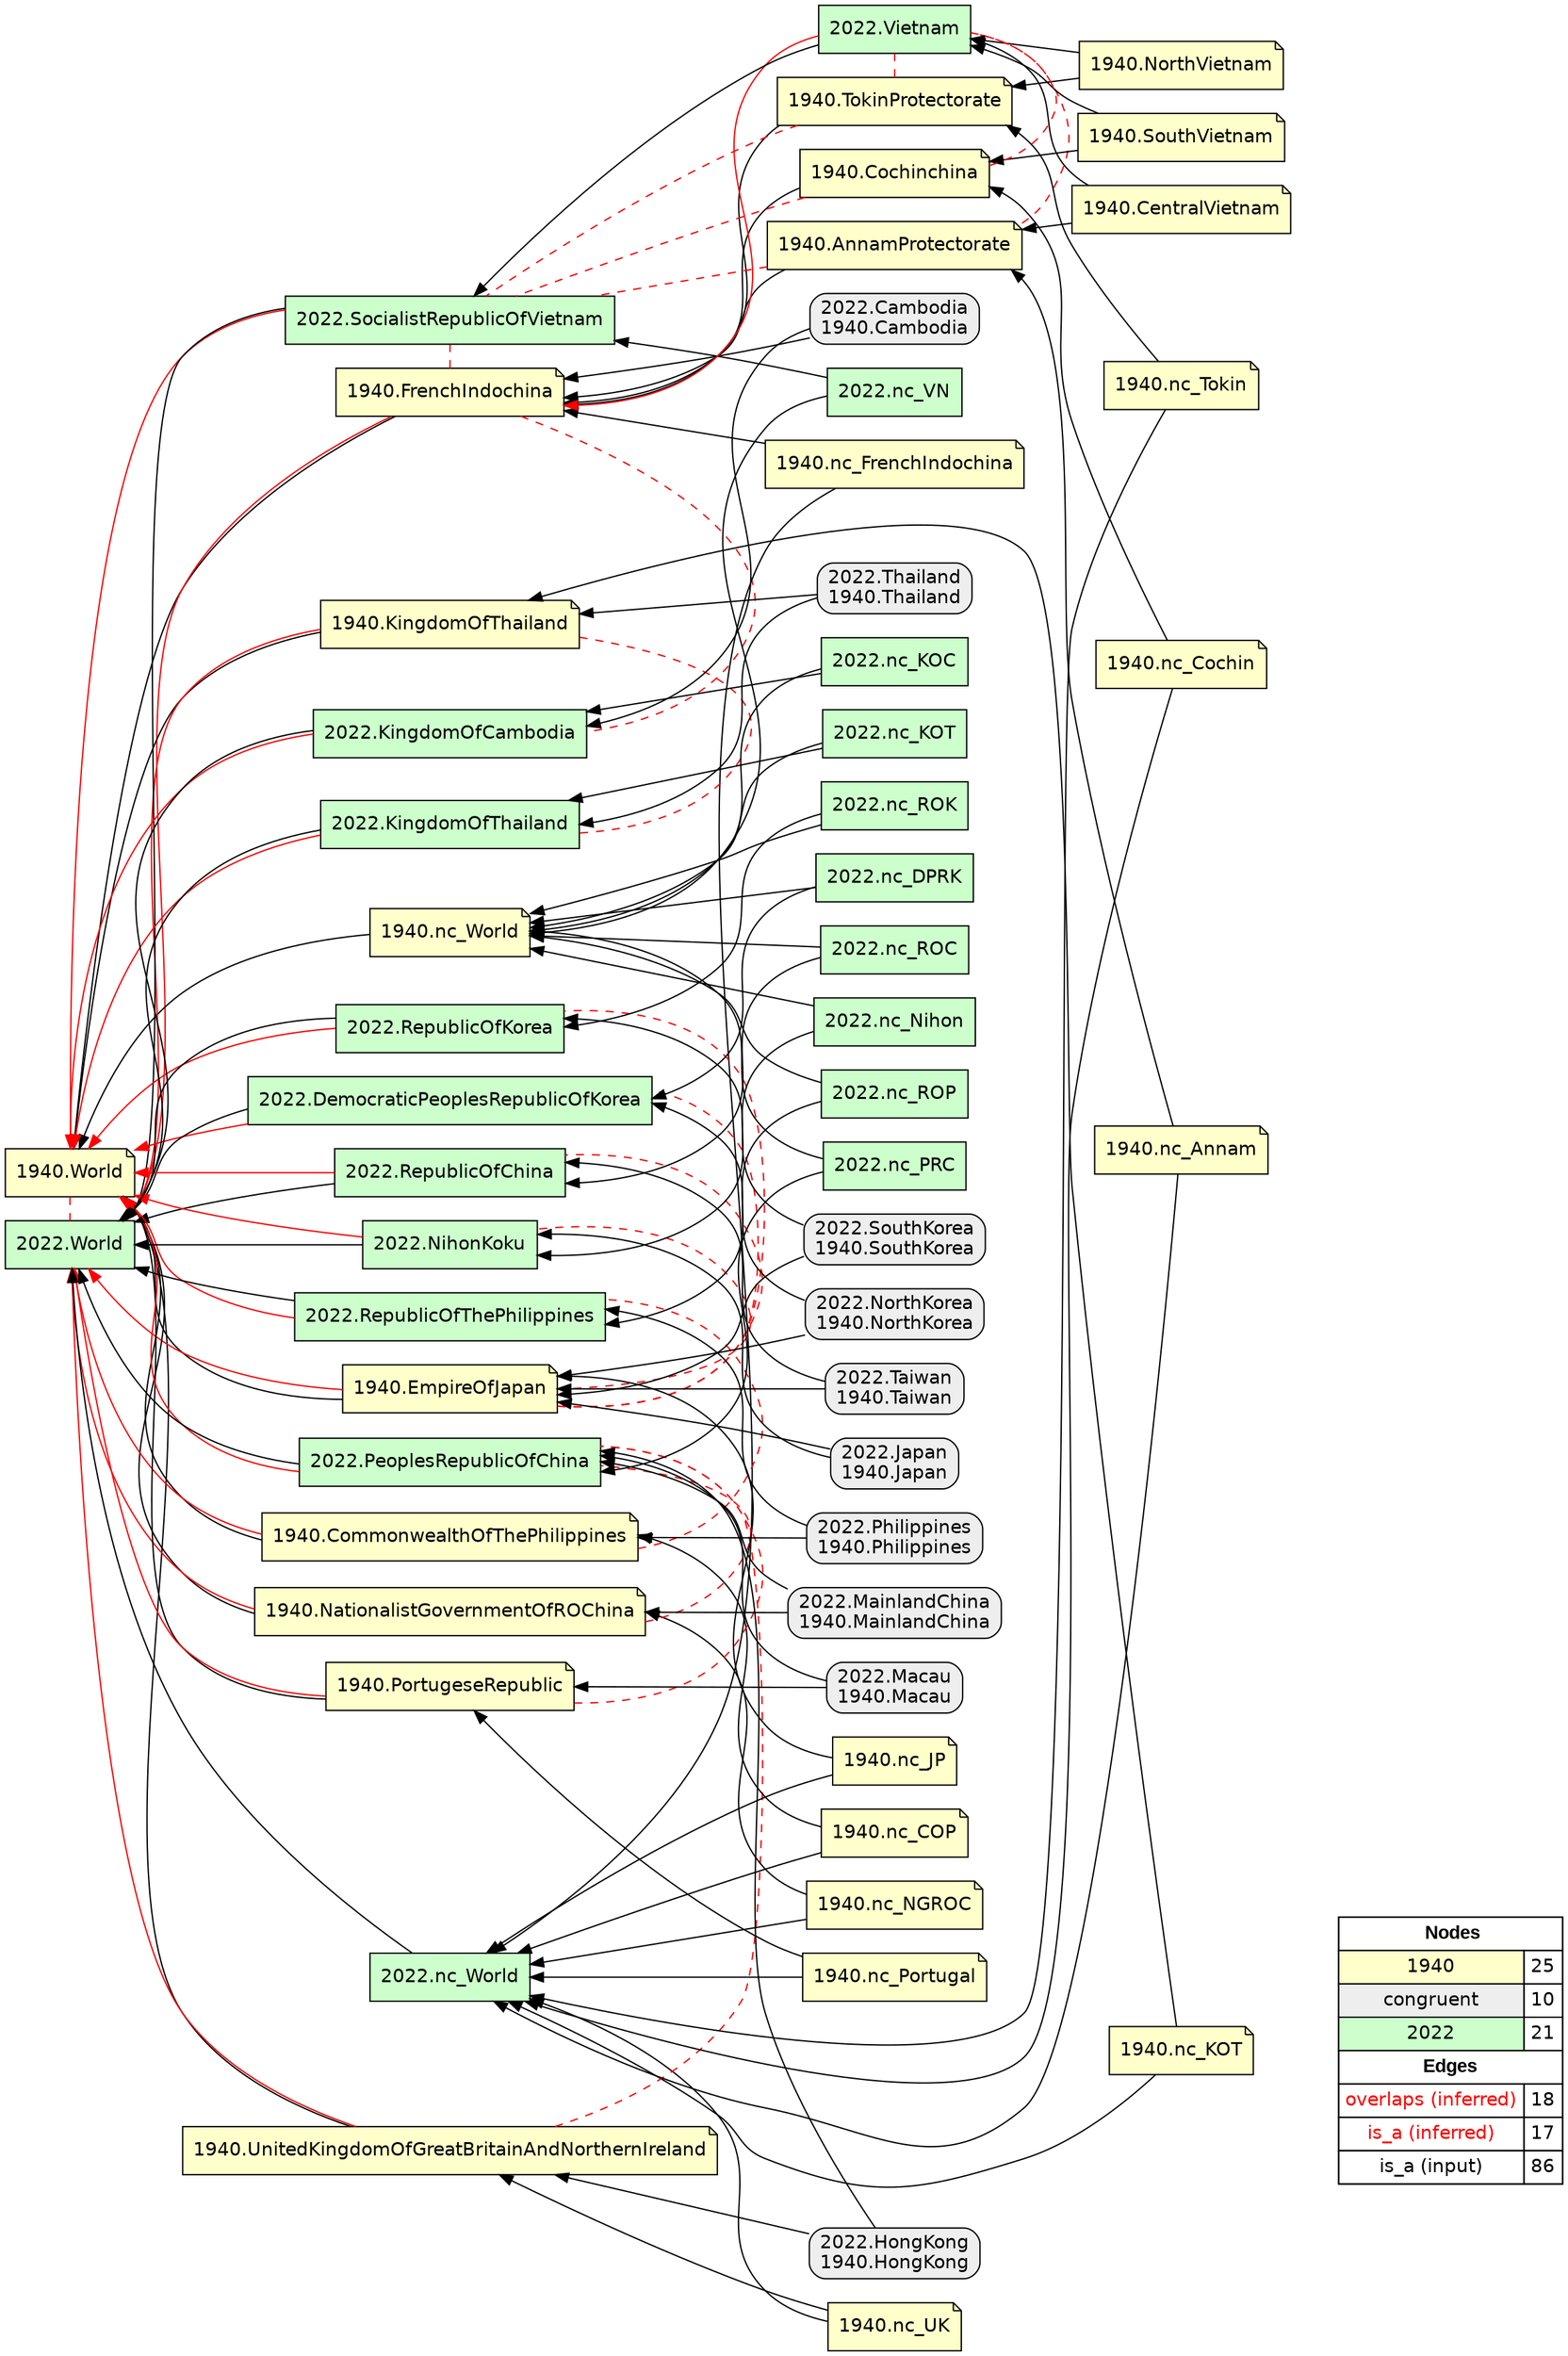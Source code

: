 digraph{
rankdir=RL
node[shape=note style=filled fillcolor="#FFFFCC" fontname="helvetica"] 
"1940.nc_KOT"
"1940.nc_UK"
"1940.TokinProtectorate"
"1940.AnnamProtectorate"
"1940.FrenchIndochina"
"1940.CentralVietnam"
"1940.nc_FrenchIndochina"
"1940.UnitedKingdomOfGreatBritainAndNorthernIreland"
"1940.nc_Tokin"
"1940.nc_World"
"1940.nc_NGROC"
"1940.World"
"1940.nc_Portugal"
"1940.KingdomOfThailand"
"1940.EmpireOfJapan"
"1940.nc_COP"
"1940.SouthVietnam"
"1940.NorthVietnam"
"1940.Cochinchina"
"1940.NationalistGovernmentOfROChina"
"1940.CommonwealthOfThePhilippines"
"1940.nc_Annam"
"1940.PortugeseRepublic"
"1940.nc_Cochin"
"1940.nc_JP"
node[shape=box style="filled,rounded" fillcolor="#EEEEEE" fontname="helvetica"] 
"2022.Taiwan\n1940.Taiwan"
"2022.Japan\n1940.Japan"
"2022.SouthKorea\n1940.SouthKorea"
"2022.Cambodia\n1940.Cambodia"
"2022.Philippines\n1940.Philippines"
"2022.HongKong\n1940.HongKong"
"2022.MainlandChina\n1940.MainlandChina"
"2022.Thailand\n1940.Thailand"
"2022.NorthKorea\n1940.NorthKorea"
"2022.Macau\n1940.Macau"
node[shape=box style=filled fillcolor="#CCFFCC" fontname="helvetica"] 
"2022.nc_Nihon"
"2022.nc_VN"
"2022.SocialistRepublicOfVietnam"
"2022.RepublicOfKorea"
"2022.DemocraticPeoplesRepublicOfKorea"
"2022.nc_World"
"2022.PeoplesRepublicOfChina"
"2022.nc_ROP"
"2022.nc_ROC"
"2022.nc_DPRK"
"2022.RepublicOfChina"
"2022.nc_KOT"
"2022.RepublicOfThePhilippines"
"2022.World"
"2022.Vietnam"
"2022.NihonKoku"
"2022.KingdomOfThailand"
"2022.nc_PRC"
"2022.nc_ROK"
"2022.nc_KOC"
"2022.KingdomOfCambodia"
edge[arrowhead=none style=dashed color="#FF0000" constraint=false penwidth=1]
"1940.EmpireOfJapan" -> "2022.DemocraticPeoplesRepublicOfKorea"
"1940.EmpireOfJapan" -> "2022.RepublicOfKorea"
"1940.EmpireOfJapan" -> "2022.NihonKoku"
"1940.FrenchIndochina" -> "2022.KingdomOfCambodia"
"1940.NationalistGovernmentOfROChina" -> "2022.PeoplesRepublicOfChina"
"1940.Cochinchina" -> "2022.SocialistRepublicOfVietnam"
"1940.KingdomOfThailand" -> "2022.KingdomOfThailand"
"1940.UnitedKingdomOfGreatBritainAndNorthernIreland" -> "2022.PeoplesRepublicOfChina"
"1940.PortugeseRepublic" -> "2022.PeoplesRepublicOfChina"
"1940.CommonwealthOfThePhilippines" -> "2022.RepublicOfThePhilippines"
"1940.AnnamProtectorate" -> "2022.SocialistRepublicOfVietnam"
"1940.AnnamProtectorate" -> "2022.Vietnam"
"1940.TokinProtectorate" -> "2022.SocialistRepublicOfVietnam"
"1940.Cochinchina" -> "2022.Vietnam"
"1940.World" -> "2022.World"
"1940.FrenchIndochina" -> "2022.SocialistRepublicOfVietnam"
"1940.TokinProtectorate" -> "2022.Vietnam"
"1940.EmpireOfJapan" -> "2022.RepublicOfChina"
edge[arrowhead=normal style=dotted color="#000000" constraint=true penwidth=1]
edge[arrowhead=normal style=solid color="#FF0000" constraint=true penwidth=1]
"2022.PeoplesRepublicOfChina" -> "1940.World"
"2022.SocialistRepublicOfVietnam" -> "1940.World"
"1940.CommonwealthOfThePhilippines" -> "2022.World"
"2022.Vietnam" -> "1940.FrenchIndochina"
"1940.UnitedKingdomOfGreatBritainAndNorthernIreland" -> "2022.World"
"2022.NihonKoku" -> "1940.World"
"2022.KingdomOfCambodia" -> "1940.World"
"1940.EmpireOfJapan" -> "2022.World"
"1940.PortugeseRepublic" -> "2022.World"
"2022.DemocraticPeoplesRepublicOfKorea" -> "1940.World"
"1940.KingdomOfThailand" -> "2022.World"
"1940.FrenchIndochina" -> "2022.World"
"2022.KingdomOfThailand" -> "1940.World"
"2022.RepublicOfThePhilippines" -> "1940.World"
"2022.RepublicOfKorea" -> "1940.World"
"1940.NationalistGovernmentOfROChina" -> "2022.World"
"2022.RepublicOfChina" -> "1940.World"
edge[arrowhead=normal style=solid color="#000000" constraint=true penwidth=1]
"2022.nc_ROC" -> "2022.RepublicOfChina"
"2022.nc_ROK" -> "2022.RepublicOfKorea"
"1940.CommonwealthOfThePhilippines" -> "1940.World"
"1940.nc_FrenchIndochina" -> "2022.nc_World"
"2022.RepublicOfKorea" -> "2022.World"
"1940.nc_COP" -> "1940.CommonwealthOfThePhilippines"
"1940.CentralVietnam" -> "1940.AnnamProtectorate"
"1940.nc_NGROC" -> "1940.NationalistGovernmentOfROChina"
"1940.SouthVietnam" -> "2022.Vietnam"
"1940.nc_KOT" -> "2022.nc_World"
"2022.NorthKorea\n1940.NorthKorea" -> "2022.DemocraticPeoplesRepublicOfKorea"
"1940.nc_KOT" -> "1940.KingdomOfThailand"
"1940.nc_NGROC" -> "2022.nc_World"
"2022.nc_ROC" -> "1940.nc_World"
"2022.nc_Nihon" -> "2022.NihonKoku"
"1940.KingdomOfThailand" -> "1940.World"
"2022.Taiwan\n1940.Taiwan" -> "1940.EmpireOfJapan"
"1940.Cochinchina" -> "1940.FrenchIndochina"
"2022.nc_PRC" -> "1940.nc_World"
"2022.MainlandChina\n1940.MainlandChina" -> "1940.NationalistGovernmentOfROChina"
"2022.SocialistRepublicOfVietnam" -> "2022.World"
"1940.nc_JP" -> "2022.nc_World"
"1940.nc_UK" -> "2022.nc_World"
"2022.nc_KOT" -> "2022.KingdomOfThailand"
"2022.HongKong\n1940.HongKong" -> "2022.PeoplesRepublicOfChina"
"1940.UnitedKingdomOfGreatBritainAndNorthernIreland" -> "1940.World"
"1940.AnnamProtectorate" -> "1940.FrenchIndochina"
"2022.RepublicOfChina" -> "2022.World"
"2022.nc_Nihon" -> "1940.nc_World"
"1940.NorthVietnam" -> "1940.TokinProtectorate"
"2022.KingdomOfCambodia" -> "2022.World"
"2022.Cambodia\n1940.Cambodia" -> "2022.KingdomOfCambodia"
"1940.NorthVietnam" -> "2022.Vietnam"
"2022.nc_ROP" -> "1940.nc_World"
"2022.nc_ROK" -> "1940.nc_World"
"1940.CentralVietnam" -> "2022.Vietnam"
"2022.nc_VN" -> "1940.nc_World"
"2022.MainlandChina\n1940.MainlandChina" -> "2022.PeoplesRepublicOfChina"
"1940.nc_UK" -> "1940.UnitedKingdomOfGreatBritainAndNorthernIreland"
"1940.PortugeseRepublic" -> "1940.World"
"1940.nc_Cochin" -> "1940.Cochinchina"
"2022.nc_KOT" -> "1940.nc_World"
"1940.NationalistGovernmentOfROChina" -> "1940.World"
"2022.DemocraticPeoplesRepublicOfKorea" -> "2022.World"
"1940.nc_Tokin" -> "2022.nc_World"
"1940.EmpireOfJapan" -> "1940.World"
"1940.nc_FrenchIndochina" -> "1940.FrenchIndochina"
"1940.nc_Annam" -> "2022.nc_World"
"2022.NihonKoku" -> "2022.World"
"2022.Japan\n1940.Japan" -> "1940.EmpireOfJapan"
"2022.nc_DPRK" -> "2022.DemocraticPeoplesRepublicOfKorea"
"2022.nc_ROP" -> "2022.RepublicOfThePhilippines"
"1940.nc_Cochin" -> "2022.nc_World"
"2022.Macau\n1940.Macau" -> "2022.PeoplesRepublicOfChina"
"2022.NorthKorea\n1940.NorthKorea" -> "1940.EmpireOfJapan"
"2022.nc_VN" -> "2022.SocialistRepublicOfVietnam"
"1940.nc_Annam" -> "1940.AnnamProtectorate"
"2022.Cambodia\n1940.Cambodia" -> "1940.FrenchIndochina"
"1940.nc_Portugal" -> "1940.PortugeseRepublic"
"2022.nc_World" -> "2022.World"
"2022.Philippines\n1940.Philippines" -> "1940.CommonwealthOfThePhilippines"
"1940.TokinProtectorate" -> "1940.FrenchIndochina"
"2022.Vietnam" -> "2022.SocialistRepublicOfVietnam"
"2022.Macau\n1940.Macau" -> "1940.PortugeseRepublic"
"1940.nc_Portugal" -> "2022.nc_World"
"2022.RepublicOfThePhilippines" -> "2022.World"
"2022.SouthKorea\n1940.SouthKorea" -> "2022.RepublicOfKorea"
"2022.Philippines\n1940.Philippines" -> "2022.RepublicOfThePhilippines"
"2022.Japan\n1940.Japan" -> "2022.NihonKoku"
"2022.PeoplesRepublicOfChina" -> "2022.World"
"1940.nc_JP" -> "1940.EmpireOfJapan"
"1940.FrenchIndochina" -> "1940.World"
"2022.nc_DPRK" -> "1940.nc_World"
"2022.nc_KOC" -> "1940.nc_World"
"2022.Thailand\n1940.Thailand" -> "2022.KingdomOfThailand"
"1940.nc_Tokin" -> "1940.TokinProtectorate"
"2022.HongKong\n1940.HongKong" -> "1940.UnitedKingdomOfGreatBritainAndNorthernIreland"
"1940.SouthVietnam" -> "1940.Cochinchina"
"2022.Taiwan\n1940.Taiwan" -> "2022.RepublicOfChina"
"1940.nc_World" -> "1940.World"
"2022.nc_KOC" -> "2022.KingdomOfCambodia"
"2022.SouthKorea\n1940.SouthKorea" -> "1940.EmpireOfJapan"
"2022.KingdomOfThailand" -> "2022.World"
"1940.nc_COP" -> "2022.nc_World"
"2022.nc_PRC" -> "2022.PeoplesRepublicOfChina"
"2022.Thailand\n1940.Thailand" -> "1940.KingdomOfThailand"
node[shape=box] 
{rank=source Legend [fillcolor= white margin=0 label=< 
 <TABLE BORDER="0" CELLBORDER="1" CELLSPACING="0" CELLPADDING="4"> 
<TR> <TD COLSPAN="2"><font face="Arial Black"> Nodes</font></TD> </TR> 
<TR> 
 <TD bgcolor="#FFFFCC" fontname="helvetica">1940</TD> 
 <TD>25</TD> 
 </TR> 
<TR> 
 <TD bgcolor="#EEEEEE" fontname="helvetica">congruent</TD> 
 <TD>10</TD> 
 </TR> 
<TR> 
 <TD bgcolor="#CCFFCC" fontname="helvetica">2022</TD> 
 <TD>21</TD> 
 </TR> 
<TR> <TD COLSPAN="2"><font face = "Arial Black"> Edges </font></TD> </TR> 
<TR> 
 <TD><font color ="#FF0000">overlaps (inferred)</font></TD><TD>18</TD>
</TR>
<TR> 
 <TD><font color ="#FF0000">is_a (inferred)</font></TD><TD>17</TD>
</TR>
<TR> 
 <TD><font color ="#000000">is_a (input)</font></TD><TD>86</TD>
</TR>
</TABLE> 
 >] } 
}